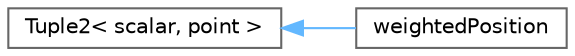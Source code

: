 digraph "Graphical Class Hierarchy"
{
 // LATEX_PDF_SIZE
  bgcolor="transparent";
  edge [fontname=Helvetica,fontsize=10,labelfontname=Helvetica,labelfontsize=10];
  node [fontname=Helvetica,fontsize=10,shape=box,height=0.2,width=0.4];
  rankdir="LR";
  Node0 [id="Node000000",label="Tuple2\< scalar, point \>",height=0.2,width=0.4,color="grey40", fillcolor="white", style="filled",URL="$classFoam_1_1Tuple2.html",tooltip=" "];
  Node0 -> Node1 [id="edge5600_Node000000_Node000001",dir="back",color="steelblue1",style="solid",tooltip=" "];
  Node1 [id="Node000001",label="weightedPosition",height=0.2,width=0.4,color="grey40", fillcolor="white", style="filled",URL="$classFoam_1_1weightedPosition.html",tooltip="Wrapper for position + weight to be used in e.g. averaging."];
}
